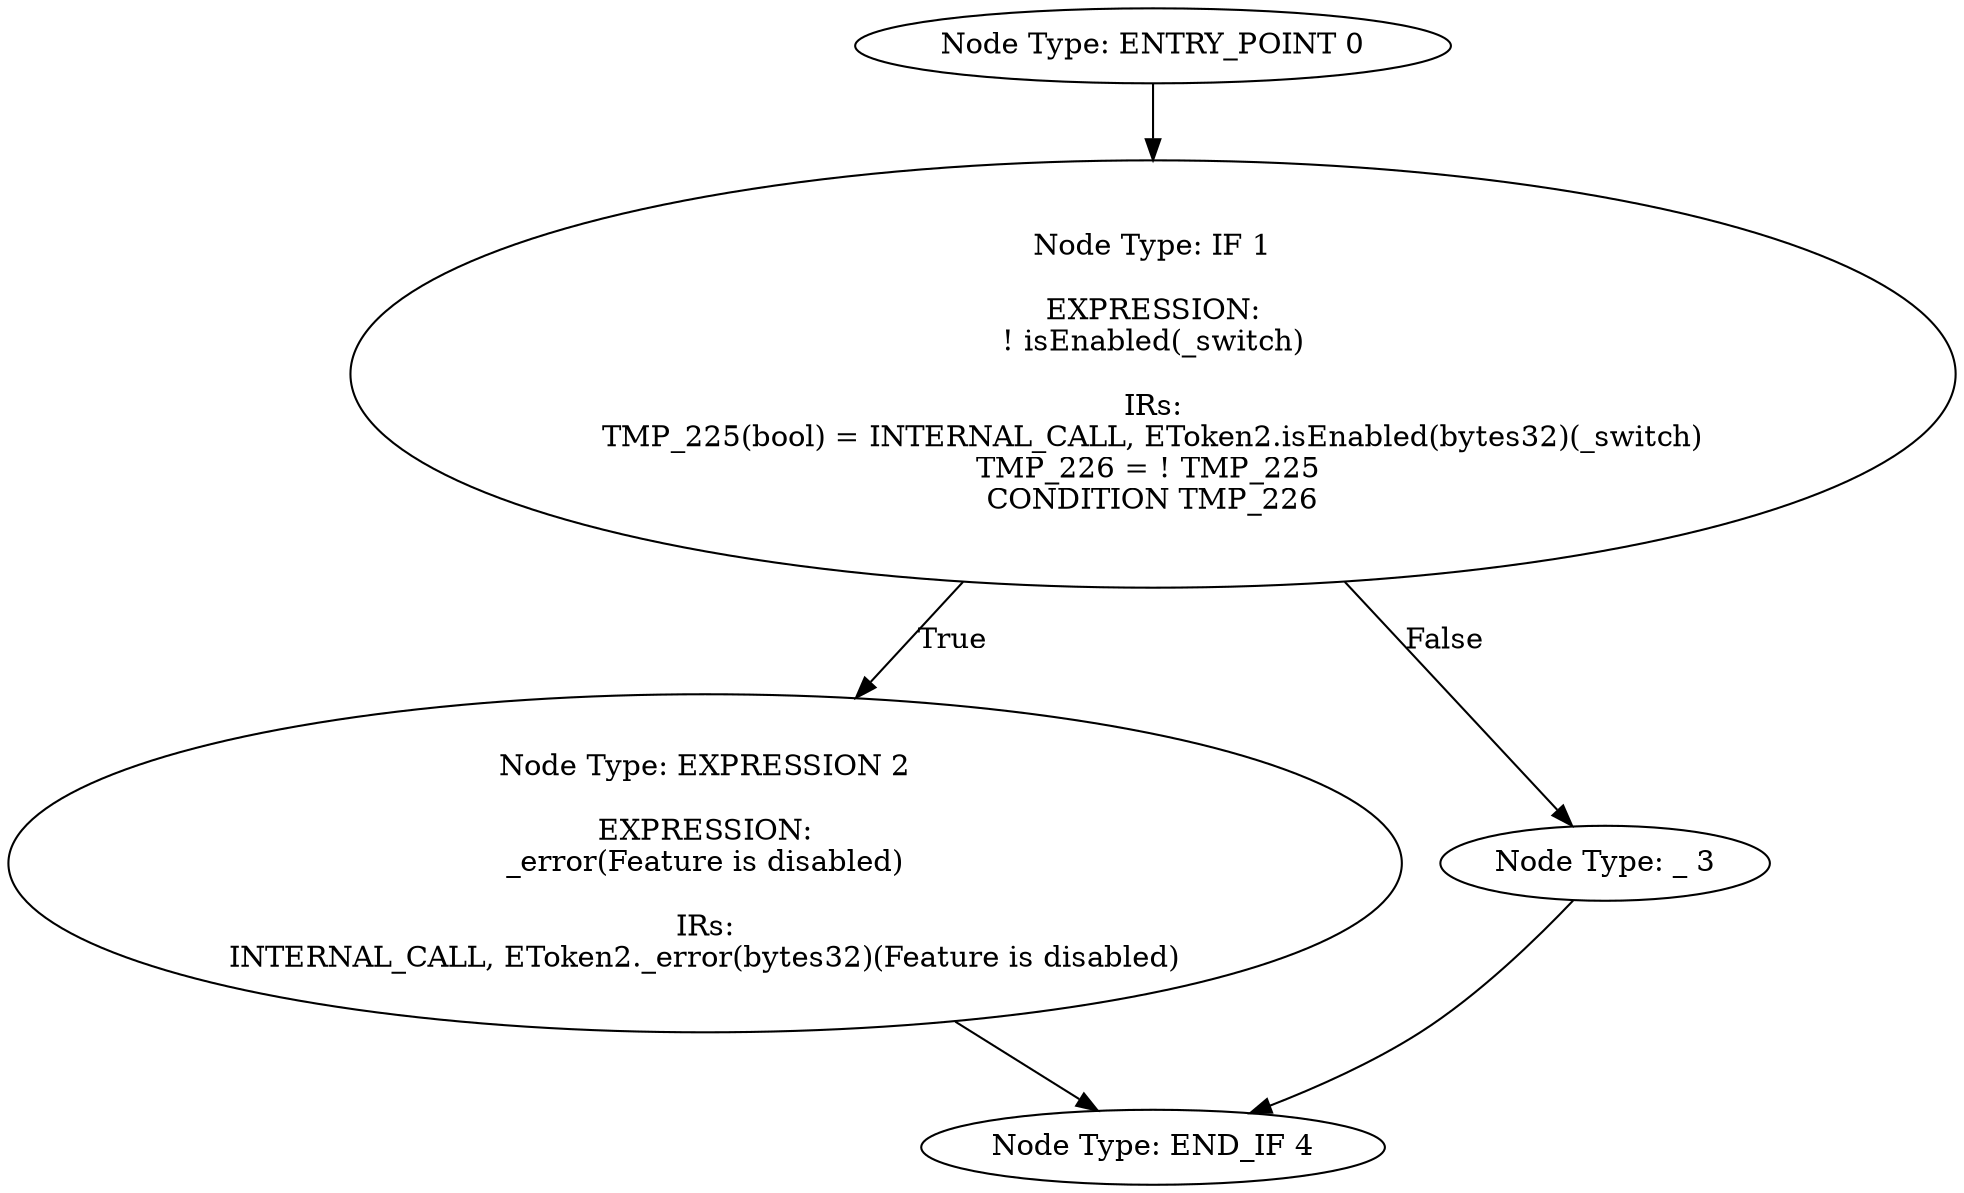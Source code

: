 digraph{
0[label="Node Type: ENTRY_POINT 0
"];
0->1;
1[label="Node Type: IF 1

EXPRESSION:
! isEnabled(_switch)

IRs:
TMP_225(bool) = INTERNAL_CALL, EToken2.isEnabled(bytes32)(_switch)
TMP_226 = ! TMP_225 
CONDITION TMP_226"];
1->2[label="True"];
1->3[label="False"];
2[label="Node Type: EXPRESSION 2

EXPRESSION:
_error(Feature is disabled)

IRs:
INTERNAL_CALL, EToken2._error(bytes32)(Feature is disabled)"];
2->4;
3[label="Node Type: _ 3
"];
3->4;
4[label="Node Type: END_IF 4
"];
}

